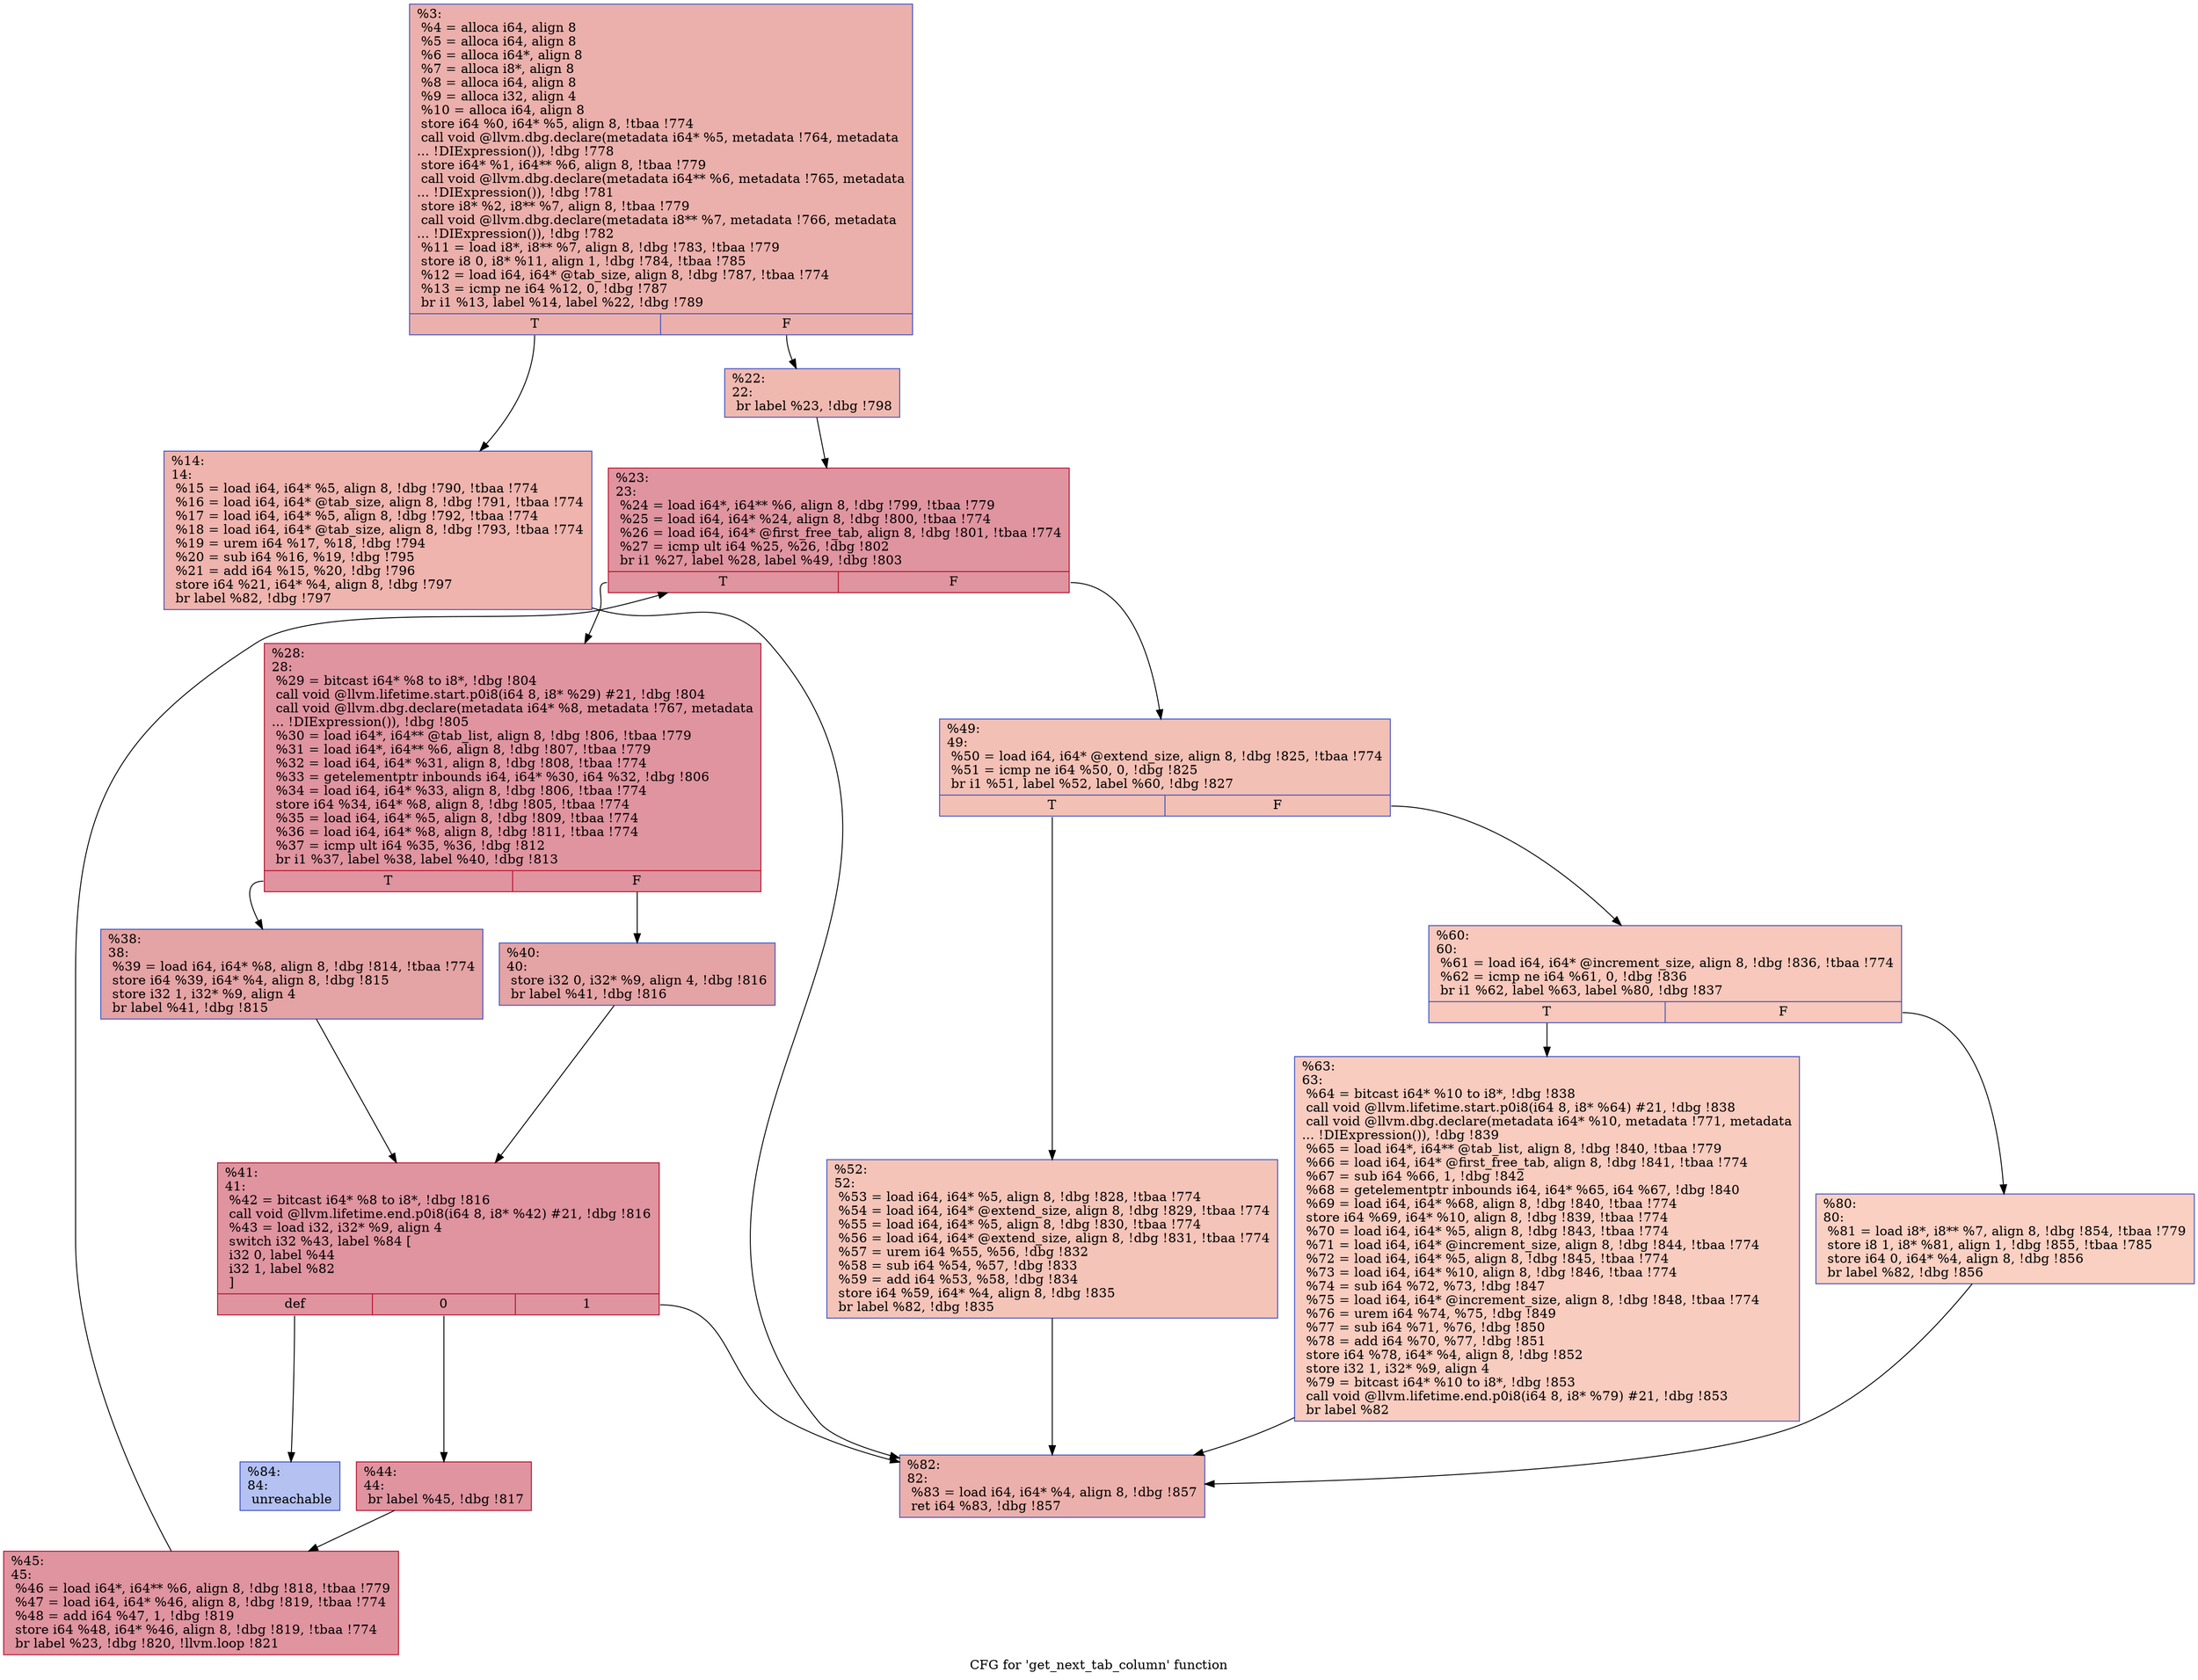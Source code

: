 digraph "CFG for 'get_next_tab_column' function" {
	label="CFG for 'get_next_tab_column' function";

	Node0x117afc0 [shape=record,color="#3d50c3ff", style=filled, fillcolor="#d24b4070",label="{%3:\l  %4 = alloca i64, align 8\l  %5 = alloca i64, align 8\l  %6 = alloca i64*, align 8\l  %7 = alloca i8*, align 8\l  %8 = alloca i64, align 8\l  %9 = alloca i32, align 4\l  %10 = alloca i64, align 8\l  store i64 %0, i64* %5, align 8, !tbaa !774\l  call void @llvm.dbg.declare(metadata i64* %5, metadata !764, metadata\l... !DIExpression()), !dbg !778\l  store i64* %1, i64** %6, align 8, !tbaa !779\l  call void @llvm.dbg.declare(metadata i64** %6, metadata !765, metadata\l... !DIExpression()), !dbg !781\l  store i8* %2, i8** %7, align 8, !tbaa !779\l  call void @llvm.dbg.declare(metadata i8** %7, metadata !766, metadata\l... !DIExpression()), !dbg !782\l  %11 = load i8*, i8** %7, align 8, !dbg !783, !tbaa !779\l  store i8 0, i8* %11, align 1, !dbg !784, !tbaa !785\l  %12 = load i64, i64* @tab_size, align 8, !dbg !787, !tbaa !774\l  %13 = icmp ne i64 %12, 0, !dbg !787\l  br i1 %13, label %14, label %22, !dbg !789\l|{<s0>T|<s1>F}}"];
	Node0x117afc0:s0 -> Node0x117b0a0;
	Node0x117afc0:s1 -> Node0x117b0f0;
	Node0x117b0a0 [shape=record,color="#3d50c3ff", style=filled, fillcolor="#d8564670",label="{%14:\l14:                                               \l  %15 = load i64, i64* %5, align 8, !dbg !790, !tbaa !774\l  %16 = load i64, i64* @tab_size, align 8, !dbg !791, !tbaa !774\l  %17 = load i64, i64* %5, align 8, !dbg !792, !tbaa !774\l  %18 = load i64, i64* @tab_size, align 8, !dbg !793, !tbaa !774\l  %19 = urem i64 %17, %18, !dbg !794\l  %20 = sub i64 %16, %19, !dbg !795\l  %21 = add i64 %15, %20, !dbg !796\l  store i64 %21, i64* %4, align 8, !dbg !797\l  br label %82, !dbg !797\l}"];
	Node0x117b0a0 -> Node0x117b500;
	Node0x117b0f0 [shape=record,color="#3d50c3ff", style=filled, fillcolor="#de614d70",label="{%22:\l22:                                               \l  br label %23, !dbg !798\l}"];
	Node0x117b0f0 -> Node0x117b140;
	Node0x117b140 [shape=record,color="#b70d28ff", style=filled, fillcolor="#b70d2870",label="{%23:\l23:                                               \l  %24 = load i64*, i64** %6, align 8, !dbg !799, !tbaa !779\l  %25 = load i64, i64* %24, align 8, !dbg !800, !tbaa !774\l  %26 = load i64, i64* @first_free_tab, align 8, !dbg !801, !tbaa !774\l  %27 = icmp ult i64 %25, %26, !dbg !802\l  br i1 %27, label %28, label %49, !dbg !803\l|{<s0>T|<s1>F}}"];
	Node0x117b140:s0 -> Node0x117b190;
	Node0x117b140:s1 -> Node0x117b370;
	Node0x117b190 [shape=record,color="#b70d28ff", style=filled, fillcolor="#b70d2870",label="{%28:\l28:                                               \l  %29 = bitcast i64* %8 to i8*, !dbg !804\l  call void @llvm.lifetime.start.p0i8(i64 8, i8* %29) #21, !dbg !804\l  call void @llvm.dbg.declare(metadata i64* %8, metadata !767, metadata\l... !DIExpression()), !dbg !805\l  %30 = load i64*, i64** @tab_list, align 8, !dbg !806, !tbaa !779\l  %31 = load i64*, i64** %6, align 8, !dbg !807, !tbaa !779\l  %32 = load i64, i64* %31, align 8, !dbg !808, !tbaa !774\l  %33 = getelementptr inbounds i64, i64* %30, i64 %32, !dbg !806\l  %34 = load i64, i64* %33, align 8, !dbg !806, !tbaa !774\l  store i64 %34, i64* %8, align 8, !dbg !805, !tbaa !774\l  %35 = load i64, i64* %5, align 8, !dbg !809, !tbaa !774\l  %36 = load i64, i64* %8, align 8, !dbg !811, !tbaa !774\l  %37 = icmp ult i64 %35, %36, !dbg !812\l  br i1 %37, label %38, label %40, !dbg !813\l|{<s0>T|<s1>F}}"];
	Node0x117b190:s0 -> Node0x117b1e0;
	Node0x117b190:s1 -> Node0x117b230;
	Node0x117b1e0 [shape=record,color="#3d50c3ff", style=filled, fillcolor="#c32e3170",label="{%38:\l38:                                               \l  %39 = load i64, i64* %8, align 8, !dbg !814, !tbaa !774\l  store i64 %39, i64* %4, align 8, !dbg !815\l  store i32 1, i32* %9, align 4\l  br label %41, !dbg !815\l}"];
	Node0x117b1e0 -> Node0x117b280;
	Node0x117b230 [shape=record,color="#3d50c3ff", style=filled, fillcolor="#c32e3170",label="{%40:\l40:                                               \l  store i32 0, i32* %9, align 4, !dbg !816\l  br label %41, !dbg !816\l}"];
	Node0x117b230 -> Node0x117b280;
	Node0x117b280 [shape=record,color="#b70d28ff", style=filled, fillcolor="#b70d2870",label="{%41:\l41:                                               \l  %42 = bitcast i64* %8 to i8*, !dbg !816\l  call void @llvm.lifetime.end.p0i8(i64 8, i8* %42) #21, !dbg !816\l  %43 = load i32, i32* %9, align 4\l  switch i32 %43, label %84 [\l    i32 0, label %44\l    i32 1, label %82\l  ]\l|{<s0>def|<s1>0|<s2>1}}"];
	Node0x117b280:s0 -> Node0x117b550;
	Node0x117b280:s1 -> Node0x117b2d0;
	Node0x117b280:s2 -> Node0x117b500;
	Node0x117b2d0 [shape=record,color="#b70d28ff", style=filled, fillcolor="#b70d2870",label="{%44:\l44:                                               \l  br label %45, !dbg !817\l}"];
	Node0x117b2d0 -> Node0x117b320;
	Node0x117b320 [shape=record,color="#b70d28ff", style=filled, fillcolor="#b70d2870",label="{%45:\l45:                                               \l  %46 = load i64*, i64** %6, align 8, !dbg !818, !tbaa !779\l  %47 = load i64, i64* %46, align 8, !dbg !819, !tbaa !774\l  %48 = add i64 %47, 1, !dbg !819\l  store i64 %48, i64* %46, align 8, !dbg !819, !tbaa !774\l  br label %23, !dbg !820, !llvm.loop !821\l}"];
	Node0x117b320 -> Node0x117b140;
	Node0x117b370 [shape=record,color="#3d50c3ff", style=filled, fillcolor="#e5705870",label="{%49:\l49:                                               \l  %50 = load i64, i64* @extend_size, align 8, !dbg !825, !tbaa !774\l  %51 = icmp ne i64 %50, 0, !dbg !825\l  br i1 %51, label %52, label %60, !dbg !827\l|{<s0>T|<s1>F}}"];
	Node0x117b370:s0 -> Node0x117b3c0;
	Node0x117b370:s1 -> Node0x117b410;
	Node0x117b3c0 [shape=record,color="#3d50c3ff", style=filled, fillcolor="#e97a5f70",label="{%52:\l52:                                               \l  %53 = load i64, i64* %5, align 8, !dbg !828, !tbaa !774\l  %54 = load i64, i64* @extend_size, align 8, !dbg !829, !tbaa !774\l  %55 = load i64, i64* %5, align 8, !dbg !830, !tbaa !774\l  %56 = load i64, i64* @extend_size, align 8, !dbg !831, !tbaa !774\l  %57 = urem i64 %55, %56, !dbg !832\l  %58 = sub i64 %54, %57, !dbg !833\l  %59 = add i64 %53, %58, !dbg !834\l  store i64 %59, i64* %4, align 8, !dbg !835\l  br label %82, !dbg !835\l}"];
	Node0x117b3c0 -> Node0x117b500;
	Node0x117b410 [shape=record,color="#3d50c3ff", style=filled, fillcolor="#ed836670",label="{%60:\l60:                                               \l  %61 = load i64, i64* @increment_size, align 8, !dbg !836, !tbaa !774\l  %62 = icmp ne i64 %61, 0, !dbg !836\l  br i1 %62, label %63, label %80, !dbg !837\l|{<s0>T|<s1>F}}"];
	Node0x117b410:s0 -> Node0x117b460;
	Node0x117b410:s1 -> Node0x117b4b0;
	Node0x117b460 [shape=record,color="#3d50c3ff", style=filled, fillcolor="#f08b6e70",label="{%63:\l63:                                               \l  %64 = bitcast i64* %10 to i8*, !dbg !838\l  call void @llvm.lifetime.start.p0i8(i64 8, i8* %64) #21, !dbg !838\l  call void @llvm.dbg.declare(metadata i64* %10, metadata !771, metadata\l... !DIExpression()), !dbg !839\l  %65 = load i64*, i64** @tab_list, align 8, !dbg !840, !tbaa !779\l  %66 = load i64, i64* @first_free_tab, align 8, !dbg !841, !tbaa !774\l  %67 = sub i64 %66, 1, !dbg !842\l  %68 = getelementptr inbounds i64, i64* %65, i64 %67, !dbg !840\l  %69 = load i64, i64* %68, align 8, !dbg !840, !tbaa !774\l  store i64 %69, i64* %10, align 8, !dbg !839, !tbaa !774\l  %70 = load i64, i64* %5, align 8, !dbg !843, !tbaa !774\l  %71 = load i64, i64* @increment_size, align 8, !dbg !844, !tbaa !774\l  %72 = load i64, i64* %5, align 8, !dbg !845, !tbaa !774\l  %73 = load i64, i64* %10, align 8, !dbg !846, !tbaa !774\l  %74 = sub i64 %72, %73, !dbg !847\l  %75 = load i64, i64* @increment_size, align 8, !dbg !848, !tbaa !774\l  %76 = urem i64 %74, %75, !dbg !849\l  %77 = sub i64 %71, %76, !dbg !850\l  %78 = add i64 %70, %77, !dbg !851\l  store i64 %78, i64* %4, align 8, !dbg !852\l  store i32 1, i32* %9, align 4\l  %79 = bitcast i64* %10 to i8*, !dbg !853\l  call void @llvm.lifetime.end.p0i8(i64 8, i8* %79) #21, !dbg !853\l  br label %82\l}"];
	Node0x117b460 -> Node0x117b500;
	Node0x117b4b0 [shape=record,color="#3d50c3ff", style=filled, fillcolor="#f3947570",label="{%80:\l80:                                               \l  %81 = load i8*, i8** %7, align 8, !dbg !854, !tbaa !779\l  store i8 1, i8* %81, align 1, !dbg !855, !tbaa !785\l  store i64 0, i64* %4, align 8, !dbg !856\l  br label %82, !dbg !856\l}"];
	Node0x117b4b0 -> Node0x117b500;
	Node0x117b500 [shape=record,color="#3d50c3ff", style=filled, fillcolor="#d24b4070",label="{%82:\l82:                                               \l  %83 = load i64, i64* %4, align 8, !dbg !857\l  ret i64 %83, !dbg !857\l}"];
	Node0x117b550 [shape=record,color="#3d50c3ff", style=filled, fillcolor="#5572df70",label="{%84:\l84:                                               \l  unreachable\l}"];
}
